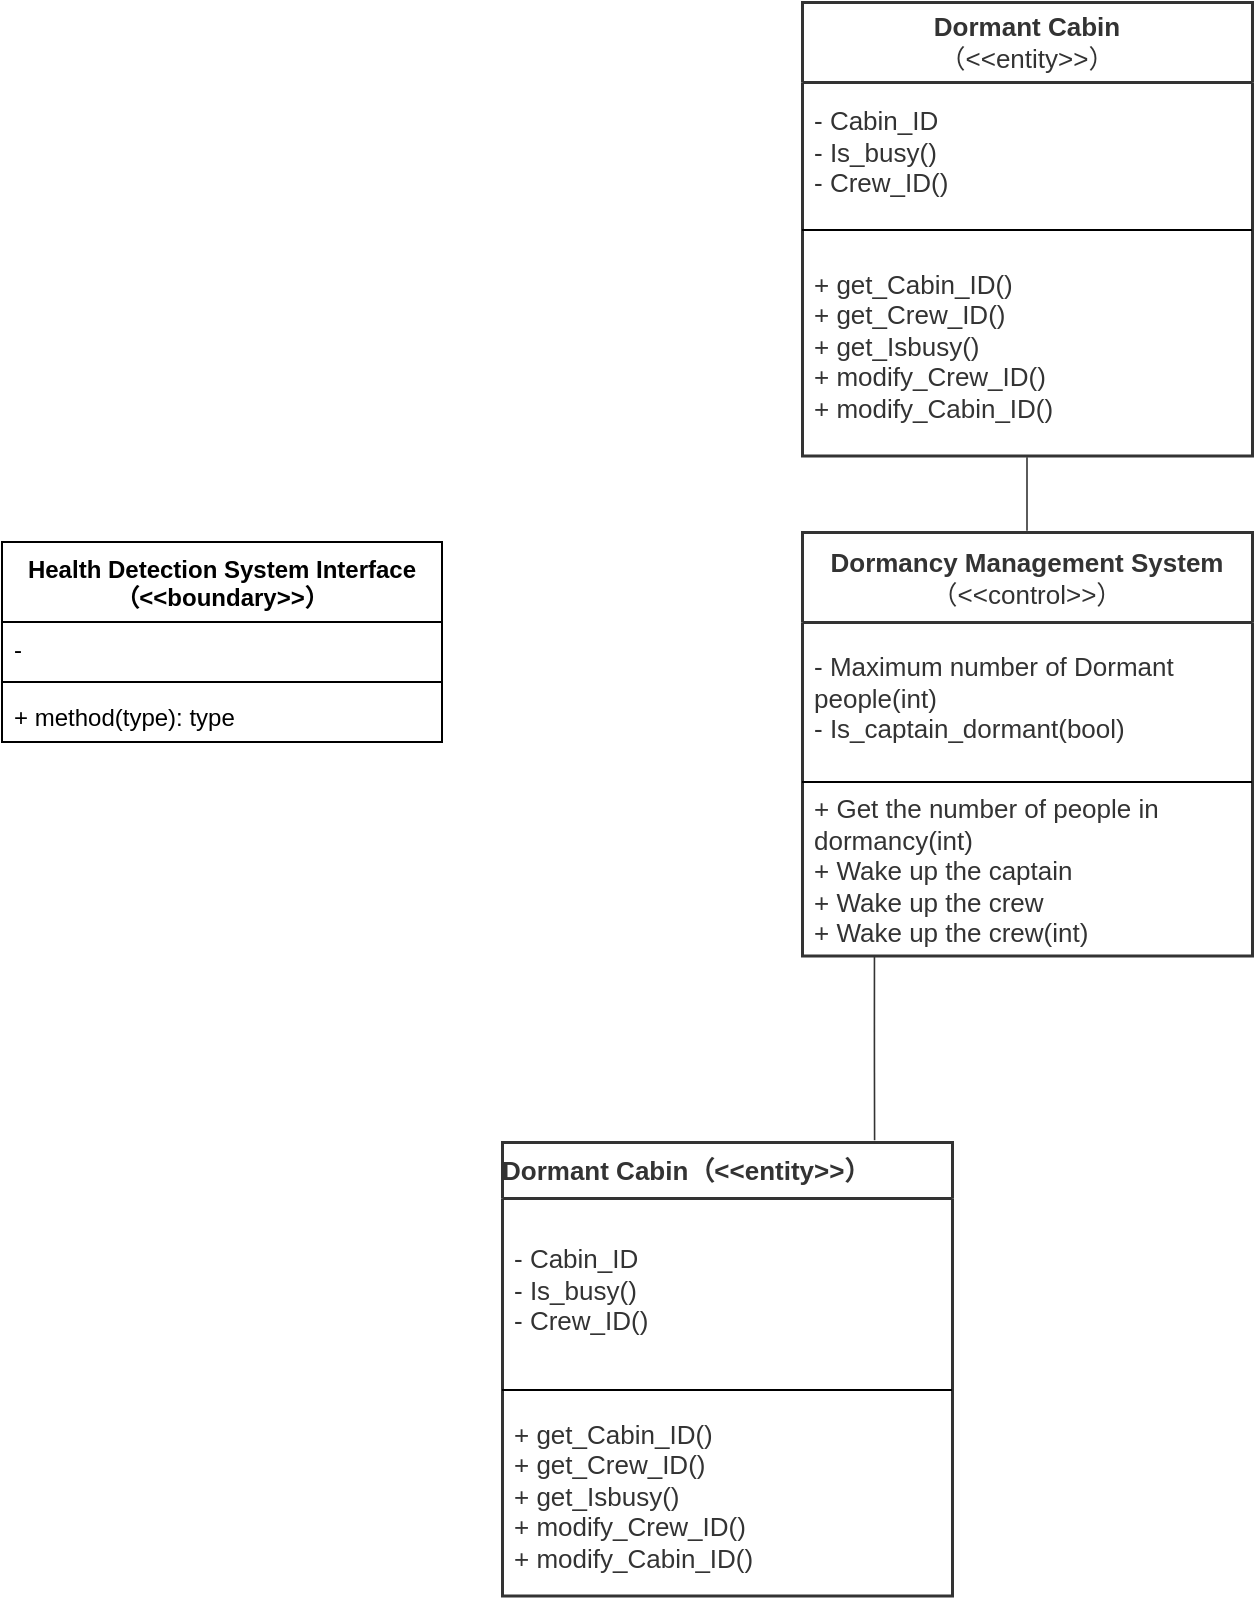 <mxfile version="14.6.13" type="github">
  <diagram id="C5RBs43oDa-KdzZeNtuy" name="Page-1">
    <mxGraphModel dx="1038" dy="585" grid="1" gridSize="10" guides="1" tooltips="1" connect="1" arrows="1" fold="1" page="1" pageScale="1" pageWidth="827" pageHeight="1169" math="0" shadow="0">
      <root>
        <mxCell id="WIyWlLk6GJQsqaUBKTNV-0" />
        <mxCell id="WIyWlLk6GJQsqaUBKTNV-1" parent="WIyWlLk6GJQsqaUBKTNV-0" />
        <mxCell id="nAnyXluvEoOM_tkXhjVb-0" value="Dormancy Management System&lt;span style=&quot;font-weight: normal&quot;&gt;（&amp;lt;&amp;lt;control&amp;gt;&amp;gt;）&lt;/span&gt;" style="html=1;overflow=block;blockSpacing=1;whiteSpace=wrap;swimlane;childLayout=stackLayout;horizontal=1;horizontalStack=0;resizeParent=1;resizeParentMax=0;resizeLast=0;collapsible=0;fontStyle=0;marginBottom=0;swimlaneFillColor=#ffffff;startSize=45;whiteSpace=wrap;fontSize=13;fontColor=#333333;fontStyle=1;whiteSpace=wrap;align=center;spacing=0;strokeColor=#333333;strokeOpacity=100;strokeWidth=1.5;" vertex="1" parent="WIyWlLk6GJQsqaUBKTNV-1">
          <mxGeometry x="400" y="265" width="225" height="211.75" as="geometry" />
        </mxCell>
        <mxCell id="nAnyXluvEoOM_tkXhjVb-1" value="- Maximum number of Dormant people(int)&#xa;- Is_captain_dormant(bool)" style="part=1;html=1;whiteSpace=wrap;resizeHeight=0;strokeColor=none;fillColor=none;align=left;verticalAlign=middle;spacingLeft=4;spacingRight=4;overflow=hidden;rotatable=0;points=[[0,0.5],[1,0.5]];portConstraint=eastwest;swimlaneFillColor=#ffffff;strokeOpacity=100;whiteSpace=wrap;fontSize=13;fontColor=#333333;" vertex="1" parent="nAnyXluvEoOM_tkXhjVb-0">
          <mxGeometry y="45" width="225" height="76" as="geometry" />
        </mxCell>
        <mxCell id="nAnyXluvEoOM_tkXhjVb-2" value="" style="line;strokeWidth=1;fillColor=none;align=left;verticalAlign=middle;spacingTop=-1;spacingLeft=3;spacingRight=3;rotatable=0;labelPosition=right;points=[];portConstraint=eastwest;" vertex="1" parent="nAnyXluvEoOM_tkXhjVb-0">
          <mxGeometry y="121" width="225" height="8" as="geometry" />
        </mxCell>
        <mxCell id="nAnyXluvEoOM_tkXhjVb-3" value="+ Get the number of people in dormancy(int)&#xa;+ Wake up the captain&#xa;+ Wake up the crew&#xa;+ Wake up the crew(int)&#xa;+ Allocate_cabin()" style="part=1;html=1;whiteSpace=wrap;resizeHeight=0;strokeColor=none;fillColor=none;align=left;verticalAlign=middle;spacingLeft=4;spacingRight=4;overflow=hidden;rotatable=0;points=[[0,0.5],[1,0.5]];portConstraint=eastwest;swimlaneFillColor=#ffffff;strokeOpacity=100;whiteSpace=wrap;fontSize=13;fontColor=#333333;" vertex="1" parent="nAnyXluvEoOM_tkXhjVb-0">
          <mxGeometry y="129" width="225" height="82.75" as="geometry" />
        </mxCell>
        <mxCell id="nAnyXluvEoOM_tkXhjVb-8" value="Dormant Cabin（&amp;lt;&amp;lt;entity&amp;gt;&amp;gt;）" style="html=1;overflow=block;blockSpacing=1;whiteSpace=wrap;swimlane;childLayout=stackLayout;horizontal=1;horizontalStack=0;resizeParent=1;resizeParentMax=0;resizeLast=0;collapsible=0;fontStyle=0;marginBottom=0;swimlaneFillColor=#ffffff;startSize=28;whiteSpace=wrap;fontSize=13;fontColor=#333333;fontStyle=1;whiteSpace=wrap;align=left;spacing=0;strokeColor=#333333;strokeOpacity=100;strokeWidth=1.5;" vertex="1" parent="WIyWlLk6GJQsqaUBKTNV-1">
          <mxGeometry x="250" y="570" width="225" height="226.75" as="geometry" />
        </mxCell>
        <mxCell id="nAnyXluvEoOM_tkXhjVb-9" value="- Cabin_ID&#xa;- Is_busy()&#xa;- Crew_ID()" style="part=1;html=1;whiteSpace=wrap;resizeHeight=0;strokeColor=none;fillColor=none;align=left;verticalAlign=middle;spacingLeft=4;spacingRight=4;overflow=hidden;rotatable=0;points=[[0,0.5],[1,0.5]];portConstraint=eastwest;swimlaneFillColor=#ffffff;strokeOpacity=100;whiteSpace=wrap;fontSize=13;fontColor=#333333;" vertex="1" parent="nAnyXluvEoOM_tkXhjVb-8">
          <mxGeometry y="28" width="225" height="92" as="geometry" />
        </mxCell>
        <mxCell id="nAnyXluvEoOM_tkXhjVb-10" value="" style="line;strokeWidth=1;fillColor=none;align=left;verticalAlign=middle;spacingTop=-1;spacingLeft=3;spacingRight=3;rotatable=0;labelPosition=right;points=[];portConstraint=eastwest;" vertex="1" parent="nAnyXluvEoOM_tkXhjVb-8">
          <mxGeometry y="120" width="225" height="8" as="geometry" />
        </mxCell>
        <mxCell id="nAnyXluvEoOM_tkXhjVb-11" value="+ get_Cabin_ID()&#xa;+ get_Crew_ID()&#xa;+ get_Isbusy()&#xa;+ modify_Crew_ID()&#xa;+ modify_Cabin_ID()" style="part=1;html=1;whiteSpace=wrap;resizeHeight=0;strokeColor=none;fillColor=none;align=left;verticalAlign=middle;spacingLeft=4;spacingRight=4;overflow=hidden;rotatable=0;points=[[0,0.5],[1,0.5]];portConstraint=eastwest;swimlaneFillColor=#ffffff;strokeOpacity=100;whiteSpace=wrap;fontSize=13;fontColor=#333333;" vertex="1" parent="nAnyXluvEoOM_tkXhjVb-8">
          <mxGeometry y="128" width="225" height="98.75" as="geometry" />
        </mxCell>
        <UserObject label="" lucidchartObjectId="2gjDA~KYbzQr" id="nAnyXluvEoOM_tkXhjVb-12">
          <mxCell style="html=1;jettySize=18;whiteSpace=wrap;fontSize=13;strokeColor=#333333;strokeOpacity=100;strokeWidth=0.8;rounded=1;arcSize=24;edgeStyle=orthogonalEdgeStyle;startArrow=none;;endArrow=none;;exitX=0.161;exitY=1.003;exitPerimeter=0;entryX=0.828;entryY=-0.004;entryPerimeter=0;" edge="1" parent="WIyWlLk6GJQsqaUBKTNV-1" source="nAnyXluvEoOM_tkXhjVb-0" target="nAnyXluvEoOM_tkXhjVb-8">
            <mxGeometry width="100" height="100" relative="1" as="geometry">
              <Array as="points" />
            </mxGeometry>
          </mxCell>
        </UserObject>
        <mxCell id="nAnyXluvEoOM_tkXhjVb-13" value="Dormant Cabin&lt;br&gt;&lt;span style=&quot;font-weight: normal&quot;&gt;（&amp;lt;&amp;lt;entity&amp;gt;&amp;gt;）&lt;/span&gt;" style="html=1;overflow=block;blockSpacing=1;whiteSpace=wrap;swimlane;childLayout=stackLayout;horizontal=1;horizontalStack=0;resizeParent=1;resizeParentMax=0;resizeLast=0;collapsible=0;fontStyle=0;marginBottom=0;swimlaneFillColor=#ffffff;startSize=40;whiteSpace=wrap;fontSize=13;fontColor=#333333;fontStyle=1;whiteSpace=wrap;align=center;spacing=0;strokeColor=#333333;strokeOpacity=100;strokeWidth=1.5;" vertex="1" parent="WIyWlLk6GJQsqaUBKTNV-1">
          <mxGeometry x="400" width="225" height="226.75" as="geometry" />
        </mxCell>
        <mxCell id="nAnyXluvEoOM_tkXhjVb-14" value="- Cabin_ID&#xa;- Is_busy()&#xa;- Crew_ID()" style="part=1;html=1;whiteSpace=wrap;resizeHeight=0;strokeColor=none;fillColor=none;align=left;verticalAlign=middle;spacingLeft=4;spacingRight=4;overflow=hidden;rotatable=0;points=[[0,0.5],[1,0.5]];portConstraint=eastwest;swimlaneFillColor=#ffffff;strokeOpacity=100;whiteSpace=wrap;fontSize=13;fontColor=#333333;" vertex="1" parent="nAnyXluvEoOM_tkXhjVb-13">
          <mxGeometry y="40" width="225" height="70" as="geometry" />
        </mxCell>
        <mxCell id="nAnyXluvEoOM_tkXhjVb-15" value="" style="line;strokeWidth=1;fillColor=none;align=left;verticalAlign=middle;spacingTop=-1;spacingLeft=3;spacingRight=3;rotatable=0;labelPosition=right;points=[];portConstraint=eastwest;" vertex="1" parent="nAnyXluvEoOM_tkXhjVb-13">
          <mxGeometry y="110" width="225" height="8" as="geometry" />
        </mxCell>
        <mxCell id="nAnyXluvEoOM_tkXhjVb-16" value="+ get_Cabin_ID()&#xa;+ get_Crew_ID()&#xa;+ get_Isbusy()&#xa;+ modify_Crew_ID()&#xa;+ modify_Cabin_ID()" style="part=1;html=1;whiteSpace=wrap;resizeHeight=0;strokeColor=none;fillColor=none;align=left;verticalAlign=middle;spacingLeft=4;spacingRight=4;overflow=hidden;rotatable=0;points=[[0,0.5],[1,0.5]];portConstraint=eastwest;swimlaneFillColor=#ffffff;strokeOpacity=100;whiteSpace=wrap;fontSize=13;fontColor=#333333;" vertex="1" parent="nAnyXluvEoOM_tkXhjVb-13">
          <mxGeometry y="118" width="225" height="108.75" as="geometry" />
        </mxCell>
        <UserObject label="" lucidchartObjectId="ukjDJAGaEo2P" id="nAnyXluvEoOM_tkXhjVb-17">
          <mxCell style="html=1;jettySize=18;whiteSpace=wrap;fontSize=13;strokeColor=#333333;strokeOpacity=100;strokeWidth=0.8;rounded=1;arcSize=24;edgeStyle=orthogonalEdgeStyle;startArrow=none;;endArrow=none;;exitX=0.5;exitY=1.004;exitPerimeter=0;entryX=0.5;entryY=-0.003;entryPerimeter=0;" edge="1" parent="WIyWlLk6GJQsqaUBKTNV-1" source="nAnyXluvEoOM_tkXhjVb-13" target="nAnyXluvEoOM_tkXhjVb-0">
            <mxGeometry width="100" height="100" relative="1" as="geometry">
              <Array as="points" />
            </mxGeometry>
          </mxCell>
        </UserObject>
        <mxCell id="nAnyXluvEoOM_tkXhjVb-19" value="Health Detection System Interface&#xa;（&lt;&lt;boundary&gt;&gt;）" style="swimlane;fontStyle=1;align=center;verticalAlign=top;childLayout=stackLayout;horizontal=1;startSize=40;horizontalStack=0;resizeParent=1;resizeParentMax=0;resizeLast=0;collapsible=1;marginBottom=0;" vertex="1" parent="WIyWlLk6GJQsqaUBKTNV-1">
          <mxGeometry y="270" width="220" height="100" as="geometry" />
        </mxCell>
        <mxCell id="nAnyXluvEoOM_tkXhjVb-20" value="- " style="text;strokeColor=none;fillColor=none;align=left;verticalAlign=top;spacingLeft=4;spacingRight=4;overflow=hidden;rotatable=0;points=[[0,0.5],[1,0.5]];portConstraint=eastwest;" vertex="1" parent="nAnyXluvEoOM_tkXhjVb-19">
          <mxGeometry y="40" width="220" height="26" as="geometry" />
        </mxCell>
        <mxCell id="nAnyXluvEoOM_tkXhjVb-21" value="" style="line;strokeWidth=1;fillColor=none;align=left;verticalAlign=middle;spacingTop=-1;spacingLeft=3;spacingRight=3;rotatable=0;labelPosition=right;points=[];portConstraint=eastwest;" vertex="1" parent="nAnyXluvEoOM_tkXhjVb-19">
          <mxGeometry y="66" width="220" height="8" as="geometry" />
        </mxCell>
        <mxCell id="nAnyXluvEoOM_tkXhjVb-22" value="+ method(type): type" style="text;strokeColor=none;fillColor=none;align=left;verticalAlign=top;spacingLeft=4;spacingRight=4;overflow=hidden;rotatable=0;points=[[0,0.5],[1,0.5]];portConstraint=eastwest;" vertex="1" parent="nAnyXluvEoOM_tkXhjVb-19">
          <mxGeometry y="74" width="220" height="26" as="geometry" />
        </mxCell>
      </root>
    </mxGraphModel>
  </diagram>
</mxfile>
